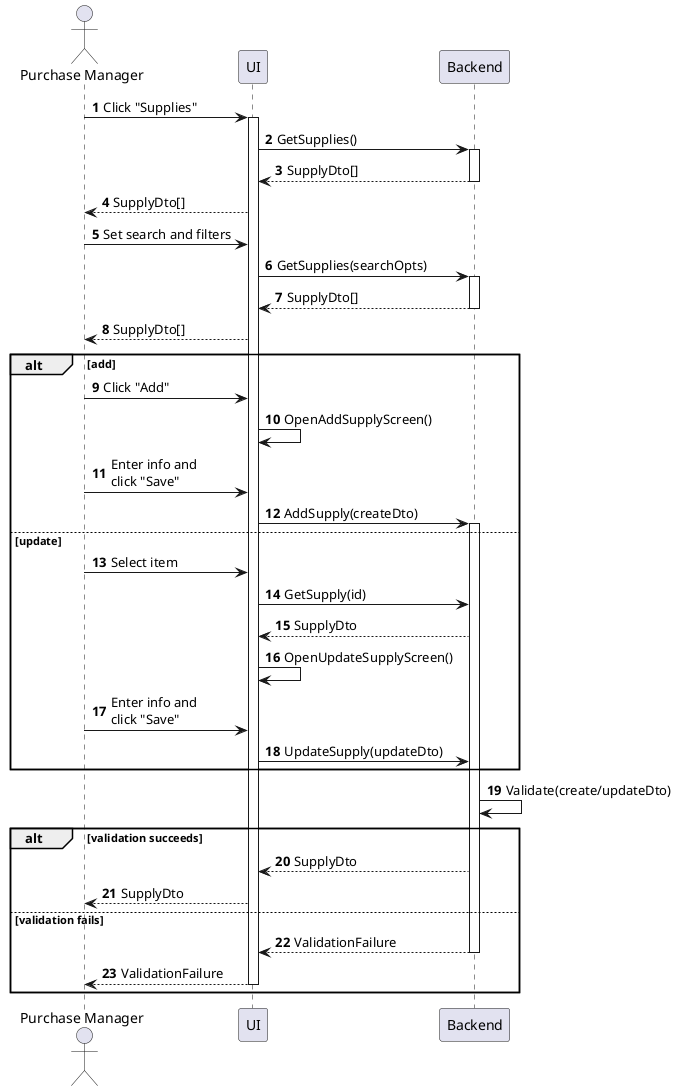 @startuml supply-manage
autonumber

actor "Purchase Manager" as a
participant UI as f
participant Backend as b

a -> f : Click "Supplies"
activate f
f -> b : GetSupplies()
activate b
return SupplyDto[]
f --> a : SupplyDto[]
a -> f : Set search and filters
f -> b : GetSupplies(searchOpts)
activate b
return SupplyDto[]
f --> a : SupplyDto[]

alt add
    a -> f : Click "Add"
    f -> f : OpenAddSupplyScreen()
    a -> f : Enter info and\nclick "Save"
    f -> b : AddSupply(createDto)
    activate b
else update
    a -> f : Select item
    f -> b : GetSupply(id)
    b --> f : SupplyDto
    f -> f : OpenUpdateSupplyScreen()
    a -> f : Enter info and\nclick "Save"
    f -> b : UpdateSupply(updateDto)
end

b -> b : Validate(create/updateDto)

alt validation succeeds
    b --> f : SupplyDto
    f --> a : SupplyDto
else validation fails
    return ValidationFailure
    return ValidationFailure
end
@enduml